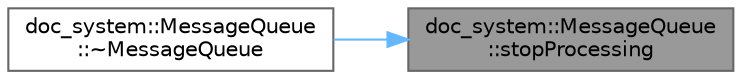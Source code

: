 digraph "doc_system::MessageQueue::stopProcessing"
{
 // INTERACTIVE_SVG=YES
 // LATEX_PDF_SIZE
  bgcolor="transparent";
  edge [fontname=Helvetica,fontsize=10,labelfontname=Helvetica,labelfontsize=10];
  node [fontname=Helvetica,fontsize=10,shape=box,height=0.2,width=0.4];
  rankdir="RL";
  Node1 [id="Node000001",label="doc_system::MessageQueue\l::stopProcessing",height=0.2,width=0.4,color="gray40", fillcolor="grey60", style="filled", fontcolor="black",tooltip=" "];
  Node1 -> Node2 [id="edge1_Node000001_Node000002",dir="back",color="steelblue1",style="solid",tooltip=" "];
  Node2 [id="Node000002",label="doc_system::MessageQueue\l::~MessageQueue",height=0.2,width=0.4,color="grey40", fillcolor="white", style="filled",URL="$classdoc__system_1_1_message_queue.html#a07c6b485f588abaac92ba81406bb6cd8",tooltip=" "];
}
